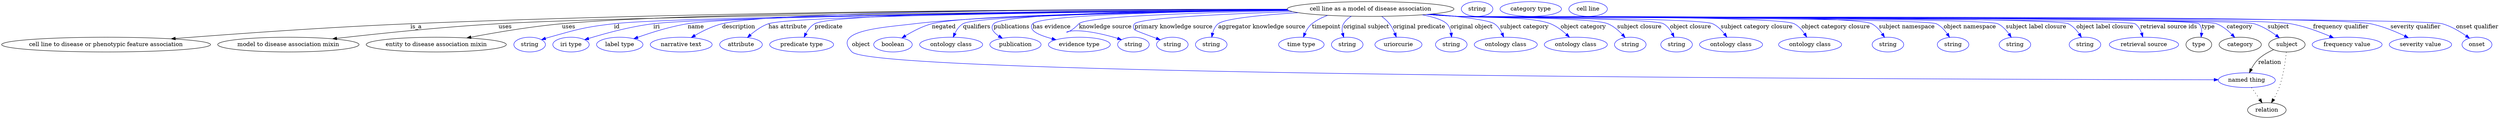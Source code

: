digraph {
	graph [bb="0,0,6091.8,283"];
	node [label="\N"];
	"cell line as a model of disease association"	[height=0.5,
		label="cell line as a model of disease association",
		pos="3338.8,265",
		width=5.6509];
	"cell line to disease or phenotypic feature association"	[height=0.5,
		pos="254.78,178",
		width=7.0771];
	"cell line as a model of disease association" -> "cell line to disease or phenotypic feature association"	[label=is_a,
		lp="1010.8,221.5",
		pos="e,413.5,192.11 3135.1,264.54 2728.4,264.82 1787,261.51 996.78,229 799.9,220.9 574.05,204.69 423.74,192.91"];
	"model to disease association mixin"	[height=0.5,
		pos="699.78,178",
		width=4.7843];
	"cell line as a model of disease association" -> "model to disease association mixin"	[label=uses,
		lp="1228.3,221.5",
		pos="e,807.46,192.07 3136.9,262.76 2680.9,259.63 1582.1,250.1 1211.8,229 1076.3,221.28 921.28,205.11 817.64,193.24"];
	"entity to disease association mixin"	[height=0.5,
		pos="1060.8,178",
		width=4.7482];
	"cell line as a model of disease association" -> "entity to disease association mixin"	[label=uses,
		lp="1383.3,221.5",
		pos="e,1135.2,194.25 3135.4,264.11 2703.2,263.74 1705,259.48 1366.8,229 1291.4,222.21 1206.4,207.78 1145.2,196.16"];
	id	[color=blue,
		height=0.5,
		label=string,
		pos="1287.8,178",
		width=1.0652];
	"cell line as a model of disease association" -> id	[color=blue,
		label=id,
		lp="1500.8,221.5",
		pos="e,1316.8,189.97 3137.5,262.31 2692.8,258.26 1653.2,247 1493.8,229 1422.5,220.95 1404.9,215.35 1335.8,196 1332.7,195.13 1329.5,194.16 \
1326.3,193.14",
		style=solid];
	iri	[color=blue,
		height=0.5,
		label="iri type",
		pos="1388.8,178",
		width=1.2277];
	"cell line as a model of disease association" -> iri	[color=blue,
		label=iri,
		lp="1597.8,221.5",
		pos="e,1422.1,189.99 3137.6,262.23 2710.4,258.15 1739.6,247.01 1589.8,229 1534.3,222.33 1472.2,205.35 1431.8,193.02",
		style=solid];
	name	[color=blue,
		height=0.5,
		label="label type",
		pos="1507.8,178",
		width=1.5707];
	"cell line as a model of disease association" -> name	[color=blue,
		label=name,
		lp="1693.8,221.5",
		pos="e,1542.1,192.34 3136.6,262.82 2724.6,259.98 1814.4,251.23 1673.8,229 1631.5,222.31 1584.9,207.61 1551.9,195.87",
		style=solid];
	description	[color=blue,
		height=0.5,
		label="narrative text",
		pos="1657.8,178",
		width=2.0943];
	"cell line as a model of disease association" -> description	[color=blue,
		label=description,
		lp="1797.3,221.5",
		pos="e,1682.2,195.23 3135.4,264.52 2738.2,264.79 1886.8,261.5 1756.8,229 1733.5,223.18 1709.4,211.18 1690.8,200.4",
		style=solid];
	"has attribute"	[color=blue,
		height=0.5,
		label=attribute,
		pos="1802.8,178",
		width=1.4443];
	"cell line as a model of disease association" -> "has attribute"	[color=blue,
		label="has attribute",
		lp="1916.8,221.5",
		pos="e,1818.4,195.17 3137.2,262.43 2748.5,258.96 1928.5,249.28 1869.8,229 1853.6,223.42 1838.1,212.39 1826.1,202.1",
		style=solid];
	predicate	[color=blue,
		height=0.5,
		label="predicate type",
		pos="1950.8,178",
		width=2.1665];
	"cell line as a model of disease association" -> predicate	[color=blue,
		label=predicate,
		lp="2016.8,221.5",
		pos="e,1956.8,196.13 3135.8,263.74 2769.7,262.57 2032,256.76 1982.8,229 1973.4,223.68 1966.3,214.32 1961.2,205.12",
		style=solid];
	object	[color=blue,
		height=0.5,
		label="named thing",
		pos="5477.8,91",
		width=1.9318];
	"cell line as a model of disease association" -> object	[color=blue,
		label=object,
		lp="2095.8,178",
		pos="e,5408,92.052 3138.1,262.04 2866.7,258.63 2397.1,249.87 2226.8,229 2152.7,219.93 2021.6,213.27 2073.8,160 2133.9,98.687 4890.2,92.655 \
5397.9,92.064",
		style=solid];
	negated	[color=blue,
		height=0.5,
		label=boolean,
		pos="2173.8,178",
		width=1.2999];
	"cell line as a model of disease association" -> negated	[color=blue,
		label=negated,
		lp="2296.8,221.5",
		pos="e,2195.4,194.18 3137.5,262.33 2850.5,259.21 2349.1,250.7 2267.8,229 2245.1,222.95 2221.8,210.62 2204.1,199.71",
		style=solid];
	qualifiers	[color=blue,
		height=0.5,
		label="ontology class",
		pos="2314.8,178",
		width=2.1304];
	"cell line as a model of disease association" -> qualifiers	[color=blue,
		label=qualifiers,
		lp="2377.3,221.5",
		pos="e,2319.8,196.04 3138.3,261.89 2857.5,258.22 2377.2,249.04 2343.8,229 2334.8,223.64 2328.4,214.39 2323.9,205.3",
		style=solid];
	publications	[color=blue,
		height=0.5,
		label=publication,
		pos="2471.8,178",
		width=1.7332];
	"cell line as a model of disease association" -> publications	[color=blue,
		label=publications,
		lp="2462.8,221.5",
		pos="e,2439.9,193.49 3136.2,263.33 2872.8,261.44 2443.3,254.45 2418.8,229 2408.9,218.74 2418,207.83 2431.2,198.82",
		style=solid];
	"has evidence"	[color=blue,
		height=0.5,
		label="evidence type",
		pos="2627.8,178",
		width=2.0943];
	"cell line as a model of disease association" -> "has evidence"	[color=blue,
		label="has evidence",
		lp="2560.3,221.5",
		pos="e,2570.8,189.91 3137.5,262.36 2900.2,259.4 2535.1,251.25 2513.8,229 2509.2,224.19 2509.8,219.36 2513.8,214 2520.1,205.45 2539.7,\
198.12 2560.9,192.41",
		style=solid];
	"knowledge source"	[color=blue,
		height=0.5,
		label=string,
		pos="2759.8,178",
		width=1.0652];
	"cell line as a model of disease association" -> "knowledge source"	[color=blue,
		label="knowledge source",
		lp="2691.3,221.5",
		pos="e,2730.8,189.96 3140.4,260.9 2936,256.71 2644.4,247.52 2626.8,229 2581.7,181.64 2570.5,235.8 2711.8,196 2714.9,195.13 2718.1,194.15 \
2721.3,193.13",
		style=solid];
	"primary knowledge source"	[color=blue,
		height=0.5,
		label=string,
		pos="2854.8,178",
		width=1.0652];
	"cell line as a model of disease association" -> "primary knowledge source"	[color=blue,
		label="primary knowledge source",
		lp="2857.8,221.5",
		pos="e,2825.3,189.76 3148.3,258.61 2985.8,253.05 2776.1,243.18 2762.8,229 2758.2,224.15 2759,219.49 2762.8,214 2763.6,212.77 2791,202.43 \
2815.7,193.3",
		style=solid];
	"aggregator knowledge source"	[color=blue,
		height=0.5,
		label=string,
		pos="2949.8,178",
		width=1.0652];
	"cell line as a model of disease association" -> "aggregator knowledge source"	[color=blue,
		label="aggregator knowledge source",
		lp="3073.3,221.5",
		pos="e,2951,196.08 3162.4,255.99 3074.3,250.44 2982.9,241.74 2966.8,229 2959.6,223.36 2955.5,214.59 2953.1,205.95",
		style=solid];
	timepoint	[color=blue,
		height=0.5,
		label="time type",
		pos="3169.8,178",
		width=1.5346];
	"cell line as a model of disease association" -> timepoint	[color=blue,
		label=timepoint,
		lp="3230.8,221.5",
		pos="e,3174.7,196.24 3233.9,249.48 3220.2,244.49 3207,237.84 3195.8,229 3188.2,223.03 3182.6,214.22 3178.5,205.65",
		style=solid];
	"original subject"	[color=blue,
		height=0.5,
		label=string,
		pos="3281.8,178",
		width=1.0652];
	"cell line as a model of disease association" -> "original subject"	[color=blue,
		label="original subject",
		lp="3328.8,221.5",
		pos="e,3273.3,195.81 3291.6,247.32 3284.1,242.57 3277.3,236.56 3272.8,229 3268.6,221.99 3268.6,213.49 3270.3,205.5",
		style=solid];
	"original predicate"	[color=blue,
		height=0.5,
		label=uriorcurie,
		pos="3406.8,178",
		width=1.5887];
	"cell line as a model of disease association" -> "original predicate"	[color=blue,
		label="original predicate",
		lp="3457.3,221.5",
		pos="e,3401.6,196.38 3366.1,246.8 3372.8,241.66 3379.6,235.62 3384.8,229 3390.2,222.12 3394.6,213.69 3398,205.72",
		style=solid];
	"original object"	[color=blue,
		height=0.5,
		label=string,
		pos="3535.8,178",
		width=1.0652];
	"cell line as a model of disease association" -> "original object"	[color=blue,
		label="original object",
		lp="3585.3,221.5",
		pos="e,3536.5,196.11 3464.9,250.75 3491.7,245.6 3514.9,238.55 3524.8,229 3530.9,223.08 3534,214.61 3535.4,206.32",
		style=solid];
	"subject category"	[color=blue,
		height=0.5,
		label="ontology class",
		pos="3668.8,178",
		width=2.1304];
	"cell line as a model of disease association" -> "subject category"	[color=blue,
		label="subject category",
		lp="3714.3,221.5",
		pos="e,3663.7,196.22 3488.1,252.72 3557.3,246.4 3627.3,237.98 3640.8,229 3649.2,223.41 3655.3,214.41 3659.7,205.57",
		style=solid];
	"object category"	[color=blue,
		height=0.5,
		label="ontology class",
		pos="3839.8,178",
		width=2.1304];
	"cell line as a model of disease association" -> "object category"	[color=blue,
		label="object category",
		lp="3858.3,221.5",
		pos="e,3824.2,196.08 3484.3,252.38 3506.9,250.58 3530,248.74 3551.8,247 3602,243 3731,247.64 3777.8,229 3792.2,223.24 3806,212.86 3816.8,\
203.05",
		style=solid];
	"subject closure"	[color=blue,
		height=0.5,
		label=string,
		pos="3972.8,178",
		width=1.0652];
	"cell line as a model of disease association" -> "subject closure"	[color=blue,
		label="subject closure",
		lp="3995.3,221.5",
		pos="e,3960.3,195.25 3480.5,252.08 3504.3,250.25 3528.7,248.49 3551.8,247 3592.4,244.38 3880.2,244.61 3917.8,229 3931.5,223.32 3943.9,\
212.69 3953.5,202.68",
		style=solid];
	"object closure"	[color=blue,
		height=0.5,
		label=string,
		pos="4085.8,178",
		width=1.0652];
	"cell line as a model of disease association" -> "object closure"	[color=blue,
		label="object closure",
		lp="4119.8,221.5",
		pos="e,4079.7,196.09 3479.1,251.93 3503.3,250.09 3528.3,248.36 3551.8,247 3579.6,245.39 4029.5,242.83 4053.8,229 4063.2,223.64 4070.2,\
214.26 4075.3,205.07",
		style=solid];
	"subject category closure"	[color=blue,
		height=0.5,
		label="ontology class",
		pos="4218.8,178",
		width=2.1304];
	"cell line as a model of disease association" -> "subject category closure"	[color=blue,
		label="subject category closure",
		lp="4281.3,221.5",
		pos="e,4208.6,196.26 3478.2,251.85 3502.7,250.01 3528,248.29 3551.8,247 3586.3,245.12 4142.4,243.52 4173.8,229 4185.3,223.69 4195.1,213.93 \
4202.6,204.43",
		style=solid];
	"object category closure"	[color=blue,
		height=0.5,
		label="ontology class",
		pos="4411.8,178",
		width=2.1304];
	"cell line as a model of disease association" -> "object category closure"	[color=blue,
		label="object category closure",
		lp="4474.3,221.5",
		pos="e,4403.5,196.24 3477.1,251.8 3501.9,249.94 3527.6,248.23 3551.8,247 3597.3,244.68 4332,249.46 4372.8,229 4383.2,223.76 4391.7,214.28 \
4398.1,204.97",
		style=solid];
	"subject namespace"	[color=blue,
		height=0.5,
		label=string,
		pos="4601.8,178",
		width=1.0652];
	"cell line as a model of disease association" -> "subject namespace"	[color=blue,
		label="subject namespace",
		lp="4647.8,221.5",
		pos="e,4593.5,195.77 3476.8,251.74 3501.7,249.87 3527.5,248.18 3551.8,247 3607.8,244.27 4511.4,253.76 4561.8,229 4572.6,223.67 4581.5,\
213.85 4588.1,204.31",
		style=solid];
	"object namespace"	[color=blue,
		height=0.5,
		label=string,
		pos="4760.8,178",
		width=1.0652];
	"cell line as a model of disease association" -> "object namespace"	[color=blue,
		label="object namespace",
		lp="4801.8,221.5",
		pos="e,4752.2,195.79 3476.5,251.71 3501.5,249.84 3527.4,248.16 3551.8,247 3584.2,245.46 4690.6,243.1 4719.8,229 4730.8,223.69 4739.8,\
213.88 4746.6,204.34",
		style=solid];
	"subject label closure"	[color=blue,
		height=0.5,
		label=string,
		pos="4911.8,178",
		width=1.0652];
	"cell line as a model of disease association" -> "subject label closure"	[color=blue,
		label="subject label closure",
		lp="4963.8,221.5",
		pos="e,4902.9,195.81 3476.2,251.69 3501.3,249.82 3527.3,248.14 3551.8,247 3588.4,245.29 4836.7,244.69 4869.8,229 4880.9,223.72 4890.2,\
213.9 4897.1,204.36",
		style=solid];
	"object label closure"	[color=blue,
		height=0.5,
		label=string,
		pos="5082.8,178",
		width=1.0652];
	"cell line as a model of disease association" -> "object label closure"	[color=blue,
		label="object label closure",
		lp="5131.3,221.5",
		pos="e,5074.2,195.81 3475.9,251.68 3501.1,249.81 3527.2,248.13 3551.8,247 3593.1,245.1 5004.5,246.93 5041.8,229 5052.8,223.71 5061.8,\
213.9 5068.6,204.36",
		style=solid];
	"retrieval source ids"	[color=blue,
		height=0.5,
		label="retrieval source",
		pos="5226.8,178",
		width=2.347];
	"cell line as a model of disease association" -> "retrieval source ids"	[color=blue,
		label="retrieval source ids",
		lp="5287.3,221.5",
		pos="e,5224,196.48 3475.6,251.68 3500.9,249.8 3527.1,248.12 3551.8,247 3574.7,245.96 5185.6,241.65 5204.8,229 5212.7,223.76 5217.8,214.96 \
5221.1,206.18",
		style=solid];
	type	[height=0.5,
		pos="5360.8,178",
		width=0.86659];
	"cell line as a model of disease association" -> type	[color=blue,
		label=type,
		lp="5383.8,221.5",
		pos="e,5366.3,196.13 3475.6,251.66 3500.9,249.78 3527.1,248.1 3551.8,247 3576.9,245.87 5343.1,246.86 5360.8,229 5366.7,223.04 5368.1,\
214.44 5367.6,206.06",
		style=solid];
	category	[height=0.5,
		pos="5461.8,178",
		width=1.4263];
	"cell line as a model of disease association" -> category	[color=blue,
		label=category,
		lp="5460.3,221.5",
		pos="e,5448.5,195.46 3475.6,251.66 3500.9,249.78 3527.1,248.1 3551.8,247 3603.2,244.7 5355.6,247.15 5403.8,229 5418.1,223.62 5431.2,213.01 \
5441.3,202.95",
		style=solid];
	subject	[height=0.5,
		pos="5575.8,178",
		width=1.2277];
	"cell line as a model of disease association" -> subject	[color=blue,
		label=subject,
		lp="5554.8,221.5",
		pos="e,5557.5,194.56 3475.6,251.65 3500.9,249.77 3527.1,248.1 3551.8,247 3605.7,244.6 5443.9,244.13 5495.8,229 5515.2,223.32 5534.6,211.46 \
5549.4,200.71",
		style=solid];
	"frequency qualifier"	[color=blue,
		height=0.5,
		label="frequency value",
		pos="5722.8,178",
		width=2.3651];
	"cell line as a model of disease association" -> "frequency qualifier"	[color=blue,
		label="frequency qualifier",
		lp="5707.8,221.5",
		pos="e,5689.6,194.62 3475.6,251.64 3500.9,249.76 3527.1,248.09 3551.8,247 3664.6,242 5473.6,249.02 5584.8,229 5617.8,223.05 5653.4,209.97 \
5680.2,198.68",
		style=solid];
	"severity qualifier"	[color=blue,
		height=0.5,
		label="severity value",
		pos="5901.8,178",
		width=2.1123];
	"cell line as a model of disease association" -> "severity qualifier"	[color=blue,
		label="severity qualifier",
		lp="5889.8,221.5",
		pos="e,5872.2,194.87 3475.3,251.64 3500.7,249.76 3527,248.09 3551.8,247 3675.4,241.57 5658.4,253.41 5779.8,229 5808.8,223.17 5839.6,210.49 \
5863,199.36",
		style=solid];
	"onset qualifier"	[color=blue,
		height=0.5,
		label=onset,
		pos="6038.8,178",
		width=1.011];
	"cell line as a model of disease association" -> "onset qualifier"	[color=blue,
		label="onset qualifier",
		lp="6040.3,221.5",
		pos="e,6020.4,193.86 3475.3,251.63 3500.7,249.75 3527,248.08 3551.8,247 3618.5,244.09 5890.5,246.95 5954.8,229 5975.6,223.19 5996.5,210.78 \
6012.3,199.77",
		style=solid];
	relation	[height=0.5,
		pos="5526.8,18",
		width=1.2999];
	object -> relation	[pos="e,5515.2,35.705 5489.4,73.174 5495.4,64.509 5502.8,53.768 5509.4,44.141",
		style=dotted];
	association_type	[color=blue,
		height=0.5,
		label=string,
		pos="3598.8,265",
		width=1.0652];
	association_category	[color=blue,
		height=0.5,
		label="category type",
		pos="3729.8,265",
		width=2.0762];
	subject -> object	[label=relation,
		lp="5533.8,134.5",
		pos="e,5484.2,108.97 5543.3,165.59 5530.5,159.94 5516.4,152.13 5505.8,142 5498.8,135.31 5493,126.48 5488.6,118.1"];
	subject -> relation	[pos="e,5538,35.828 5574.4,159.99 5572.3,139.02 5567.4,102.55 5556.8,73 5553.3,63.258 5548.2,53.189 5543.1,44.423",
		style=dotted];
	"cell line as a model of disease association_subject"	[color=blue,
		height=0.5,
		label="cell line",
		pos="3869.8,265",
		width=1.2999];
}
